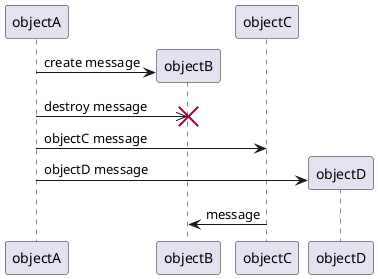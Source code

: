 @startuml
participant objectA
create objectB
objectA -> objectB : create message
objectA ->> objectB : destroy message
destroy objectB
objectA -> objectC : objectC message
create objectD
objectA -> objectD : objectD message
objectC -> objectB : message
@enduml